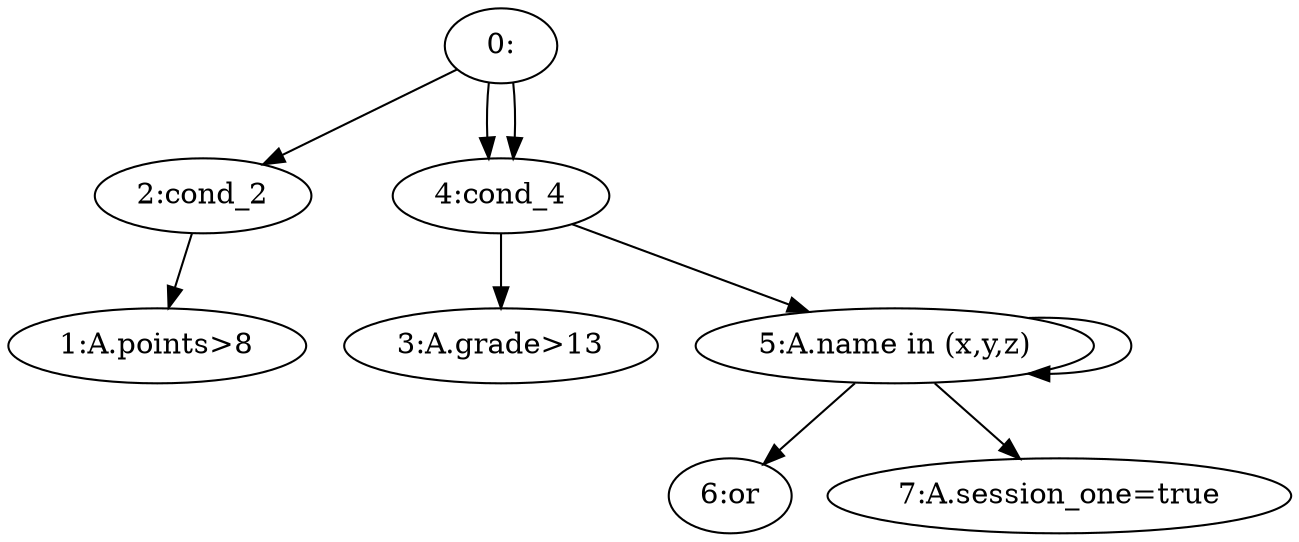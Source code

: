 // Graph
digraph {
	0 [label="0:"]
	2 [label="2:cond_2"]
	0 -> 2
	1 [label="1:A.points>8"]
	2 -> 1
	4 [label="4:cond_4"]
	0 -> 4
	3 [label="3:A.grade>13"]
	4 -> 3
	4 [label="4:cond_4"]
	0 -> 4
	5 [label="5:("]
	4 -> 5
	5 [label="5:A.name in (x,y,z)"]
	5 -> 5
	6 [label="6:or"]
	5 -> 6
	7 [label="7:A.session_one=true"]
	5 -> 7
}
